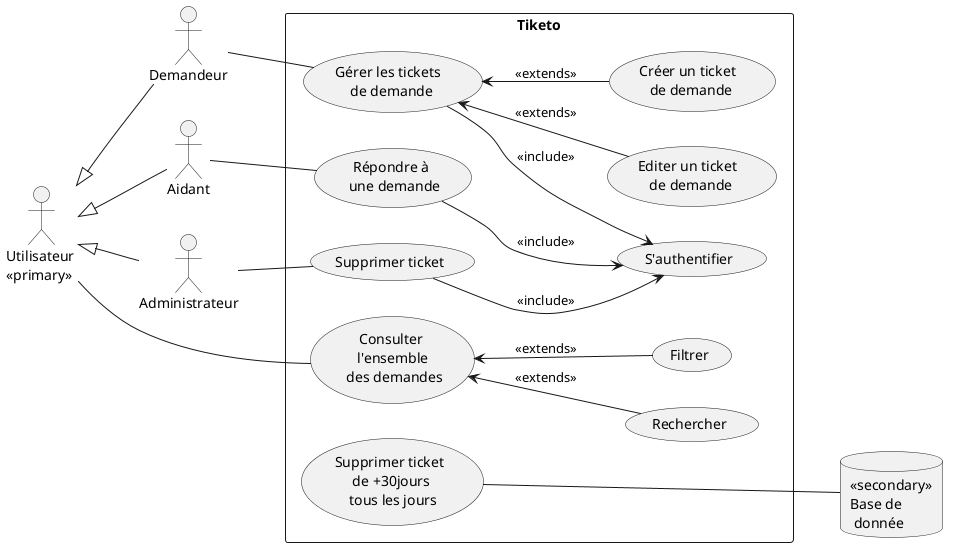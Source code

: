 @startuml
left to right direction
actor Utilisateur as "Utilisateur \n<<primary>>"
actor Aidant
actor Demandeur
actor Administrateur
database Serveur as "<<secondary>>\nBase de \n donnée"

Utilisateur <|-- Aidant
Utilisateur <|-- Demandeur
Utilisateur <|-- Administrateur

rectangle "Tiketo" {
    usecase UC1 as "Consulter \n l'ensemble \n des demandes"
    usecase UC2 as "Rechercher"
    usecase UC3 as "Filtrer"
    usecase UC4 as "Gérer les tickets \n de demande"
    usecase UC5 as "Créer un ticket \n de demande"
    usecase UC6 as "Editer un ticket \n de demande"
    usecase UC7 as "Répondre à \n une demande"
    usecase UC8 as "S'authentifier"
    usecase UC9 as "Supprimer ticket"
    usecase UC10 as "Supprimer ticket \n de +30jours \n tous les jours"

    Utilisateur -- (UC1)
    UC1 <-- UC2 : <<extends>>
    UC1 <-- UC3 : <<extends>>

    Demandeur -- UC4
    UC4 --> UC8 : <<include>>
    UC4 <-- UC5 : <<extends>>
    UC4 <-- UC6 : <<extends>>

    Aidant -- UC7
    UC7 --> UC8 : <<include>>

    Administrateur -- UC9
    UC9 --> UC8 : <<include>>

    UC10 --- Serveur
}
@enduml